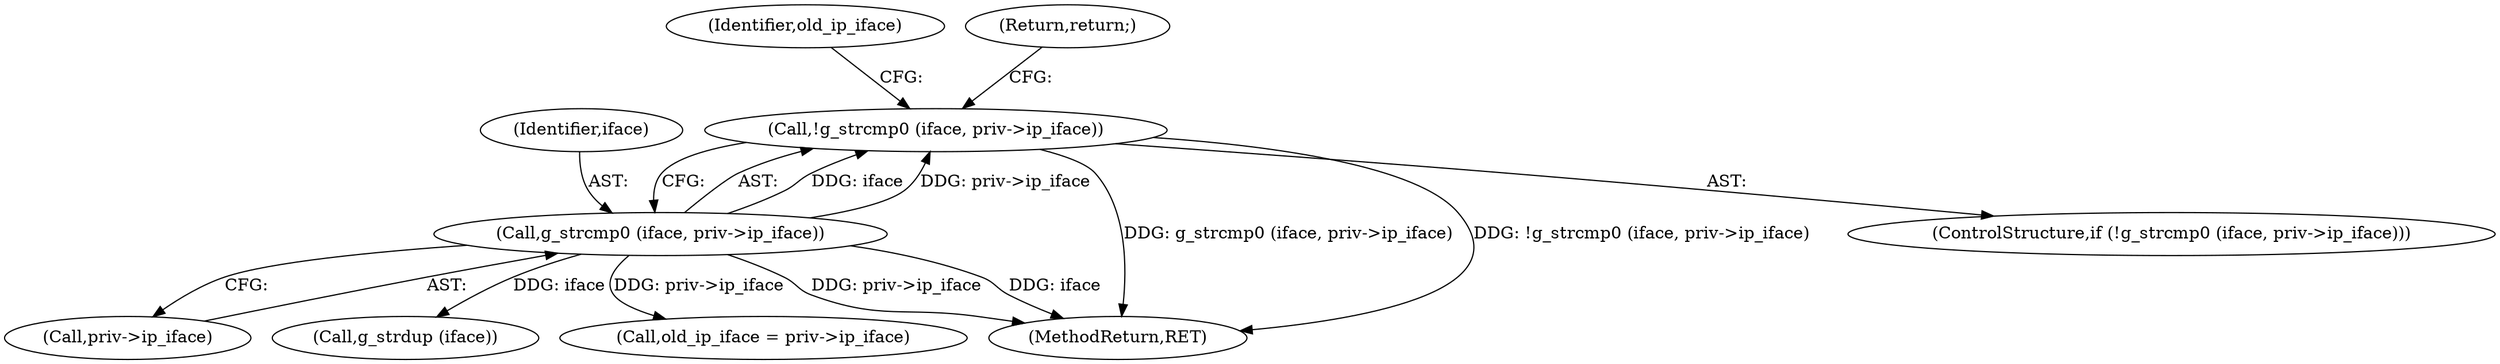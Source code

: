 digraph "0_NetworkManager_d5fc88e573fa58b93034b04d35a2454f5d28cad9@API" {
"1000431" [label="(Call,!g_strcmp0 (iface, priv->ip_iface))"];
"1000432" [label="(Call,g_strcmp0 (iface, priv->ip_iface))"];
"1000434" [label="(Call,priv->ip_iface)"];
"1000452" [label="(Call,g_strdup (iface))"];
"1000431" [label="(Call,!g_strcmp0 (iface, priv->ip_iface))"];
"1000432" [label="(Call,g_strcmp0 (iface, priv->ip_iface))"];
"1000438" [label="(Call,old_ip_iface = priv->ip_iface)"];
"1007368" [label="(MethodReturn,RET)"];
"1000439" [label="(Identifier,old_ip_iface)"];
"1000433" [label="(Identifier,iface)"];
"1000430" [label="(ControlStructure,if (!g_strcmp0 (iface, priv->ip_iface)))"];
"1000437" [label="(Return,return;)"];
"1000431" -> "1000430"  [label="AST: "];
"1000431" -> "1000432"  [label="CFG: "];
"1000432" -> "1000431"  [label="AST: "];
"1000437" -> "1000431"  [label="CFG: "];
"1000439" -> "1000431"  [label="CFG: "];
"1000431" -> "1007368"  [label="DDG: g_strcmp0 (iface, priv->ip_iface)"];
"1000431" -> "1007368"  [label="DDG: !g_strcmp0 (iface, priv->ip_iface)"];
"1000432" -> "1000431"  [label="DDG: iface"];
"1000432" -> "1000431"  [label="DDG: priv->ip_iface"];
"1000432" -> "1000434"  [label="CFG: "];
"1000433" -> "1000432"  [label="AST: "];
"1000434" -> "1000432"  [label="AST: "];
"1000432" -> "1007368"  [label="DDG: priv->ip_iface"];
"1000432" -> "1007368"  [label="DDG: iface"];
"1000432" -> "1000438"  [label="DDG: priv->ip_iface"];
"1000432" -> "1000452"  [label="DDG: iface"];
}
